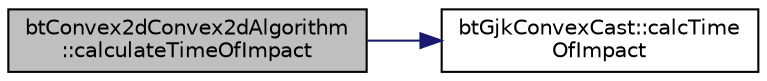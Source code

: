 digraph "btConvex2dConvex2dAlgorithm::calculateTimeOfImpact"
{
  edge [fontname="Helvetica",fontsize="10",labelfontname="Helvetica",labelfontsize="10"];
  node [fontname="Helvetica",fontsize="10",shape=record];
  rankdir="LR";
  Node1 [label="btConvex2dConvex2dAlgorithm\l::calculateTimeOfImpact",height=0.2,width=0.4,color="black", fillcolor="grey75", style="filled", fontcolor="black"];
  Node1 -> Node2 [color="midnightblue",fontsize="10",style="solid",fontname="Helvetica"];
  Node2 [label="btGjkConvexCast::calcTime\lOfImpact",height=0.2,width=0.4,color="black", fillcolor="white", style="filled",URL="$classbt_gjk_convex_cast.html#a814009e1ebc582495689f365a42ce2c1",tooltip="cast a convex against another convex object "];
}
